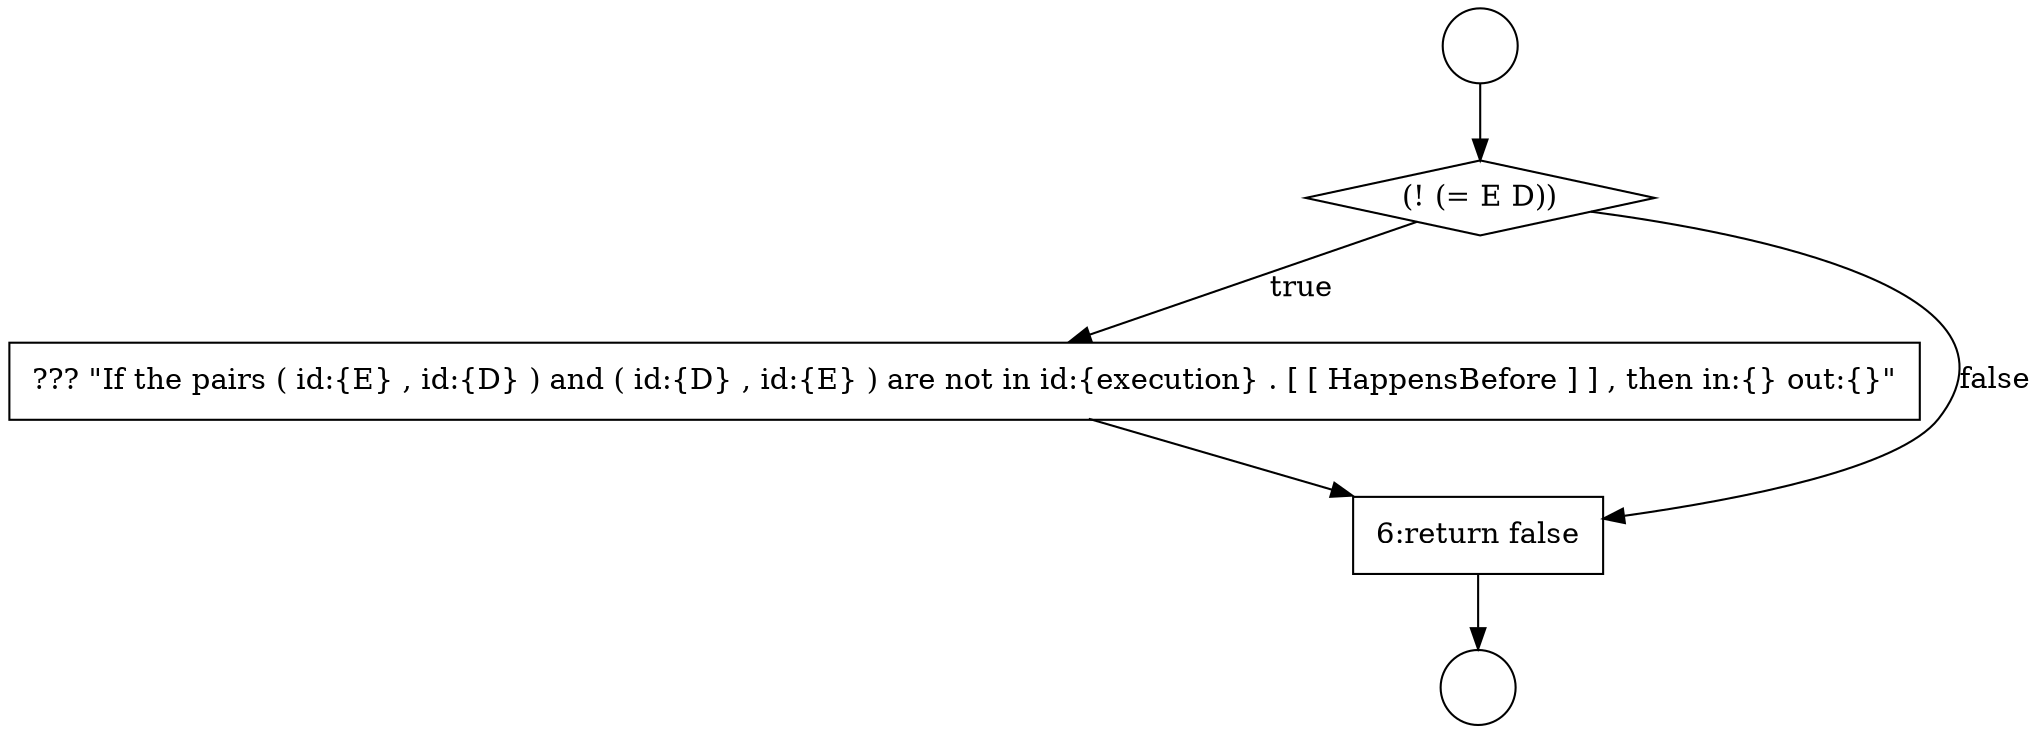 digraph {
  node19661 [shape=diamond, label=<<font color="black">(! (= E D))</font>> color="black" fillcolor="white" style=filled]
  node19662 [shape=none, margin=0, label=<<font color="black">
    <table border="0" cellborder="1" cellspacing="0" cellpadding="10">
      <tr><td align="left">??? &quot;If the pairs ( id:{E} , id:{D} ) and ( id:{D} , id:{E} ) are not in id:{execution} . [ [ HappensBefore ] ] , then in:{} out:{}&quot;</td></tr>
    </table>
  </font>> color="black" fillcolor="white" style=filled]
  node19659 [shape=circle label=" " color="black" fillcolor="white" style=filled]
  node19660 [shape=circle label=" " color="black" fillcolor="white" style=filled]
  node19663 [shape=none, margin=0, label=<<font color="black">
    <table border="0" cellborder="1" cellspacing="0" cellpadding="10">
      <tr><td align="left">6:return false</td></tr>
    </table>
  </font>> color="black" fillcolor="white" style=filled]
  node19659 -> node19661 [ color="black"]
  node19661 -> node19662 [label=<<font color="black">true</font>> color="black"]
  node19661 -> node19663 [label=<<font color="black">false</font>> color="black"]
  node19662 -> node19663 [ color="black"]
  node19663 -> node19660 [ color="black"]
}

